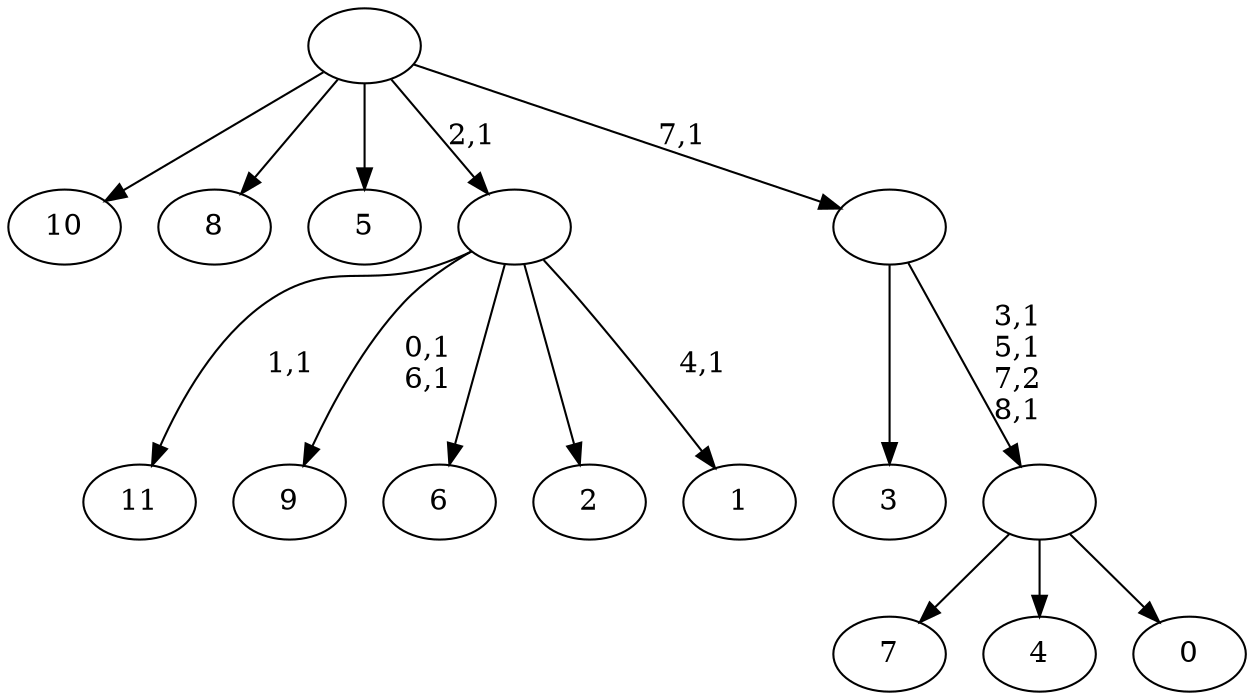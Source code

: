 digraph T {
	21 [label="11"]
	19 [label="10"]
	18 [label="9"]
	15 [label="8"]
	14 [label="7"]
	13 [label="6"]
	12 [label="5"]
	11 [label="4"]
	10 [label="3"]
	9 [label="2"]
	8 [label="1"]
	6 [label=""]
	5 [label="0"]
	4 [label=""]
	1 [label=""]
	0 [label=""]
	6 -> 8 [label="4,1"]
	6 -> 18 [label="0,1\n6,1"]
	6 -> 21 [label="1,1"]
	6 -> 13 [label=""]
	6 -> 9 [label=""]
	4 -> 14 [label=""]
	4 -> 11 [label=""]
	4 -> 5 [label=""]
	1 -> 4 [label="3,1\n5,1\n7,2\n8,1"]
	1 -> 10 [label=""]
	0 -> 19 [label=""]
	0 -> 15 [label=""]
	0 -> 12 [label=""]
	0 -> 6 [label="2,1"]
	0 -> 1 [label="7,1"]
}
